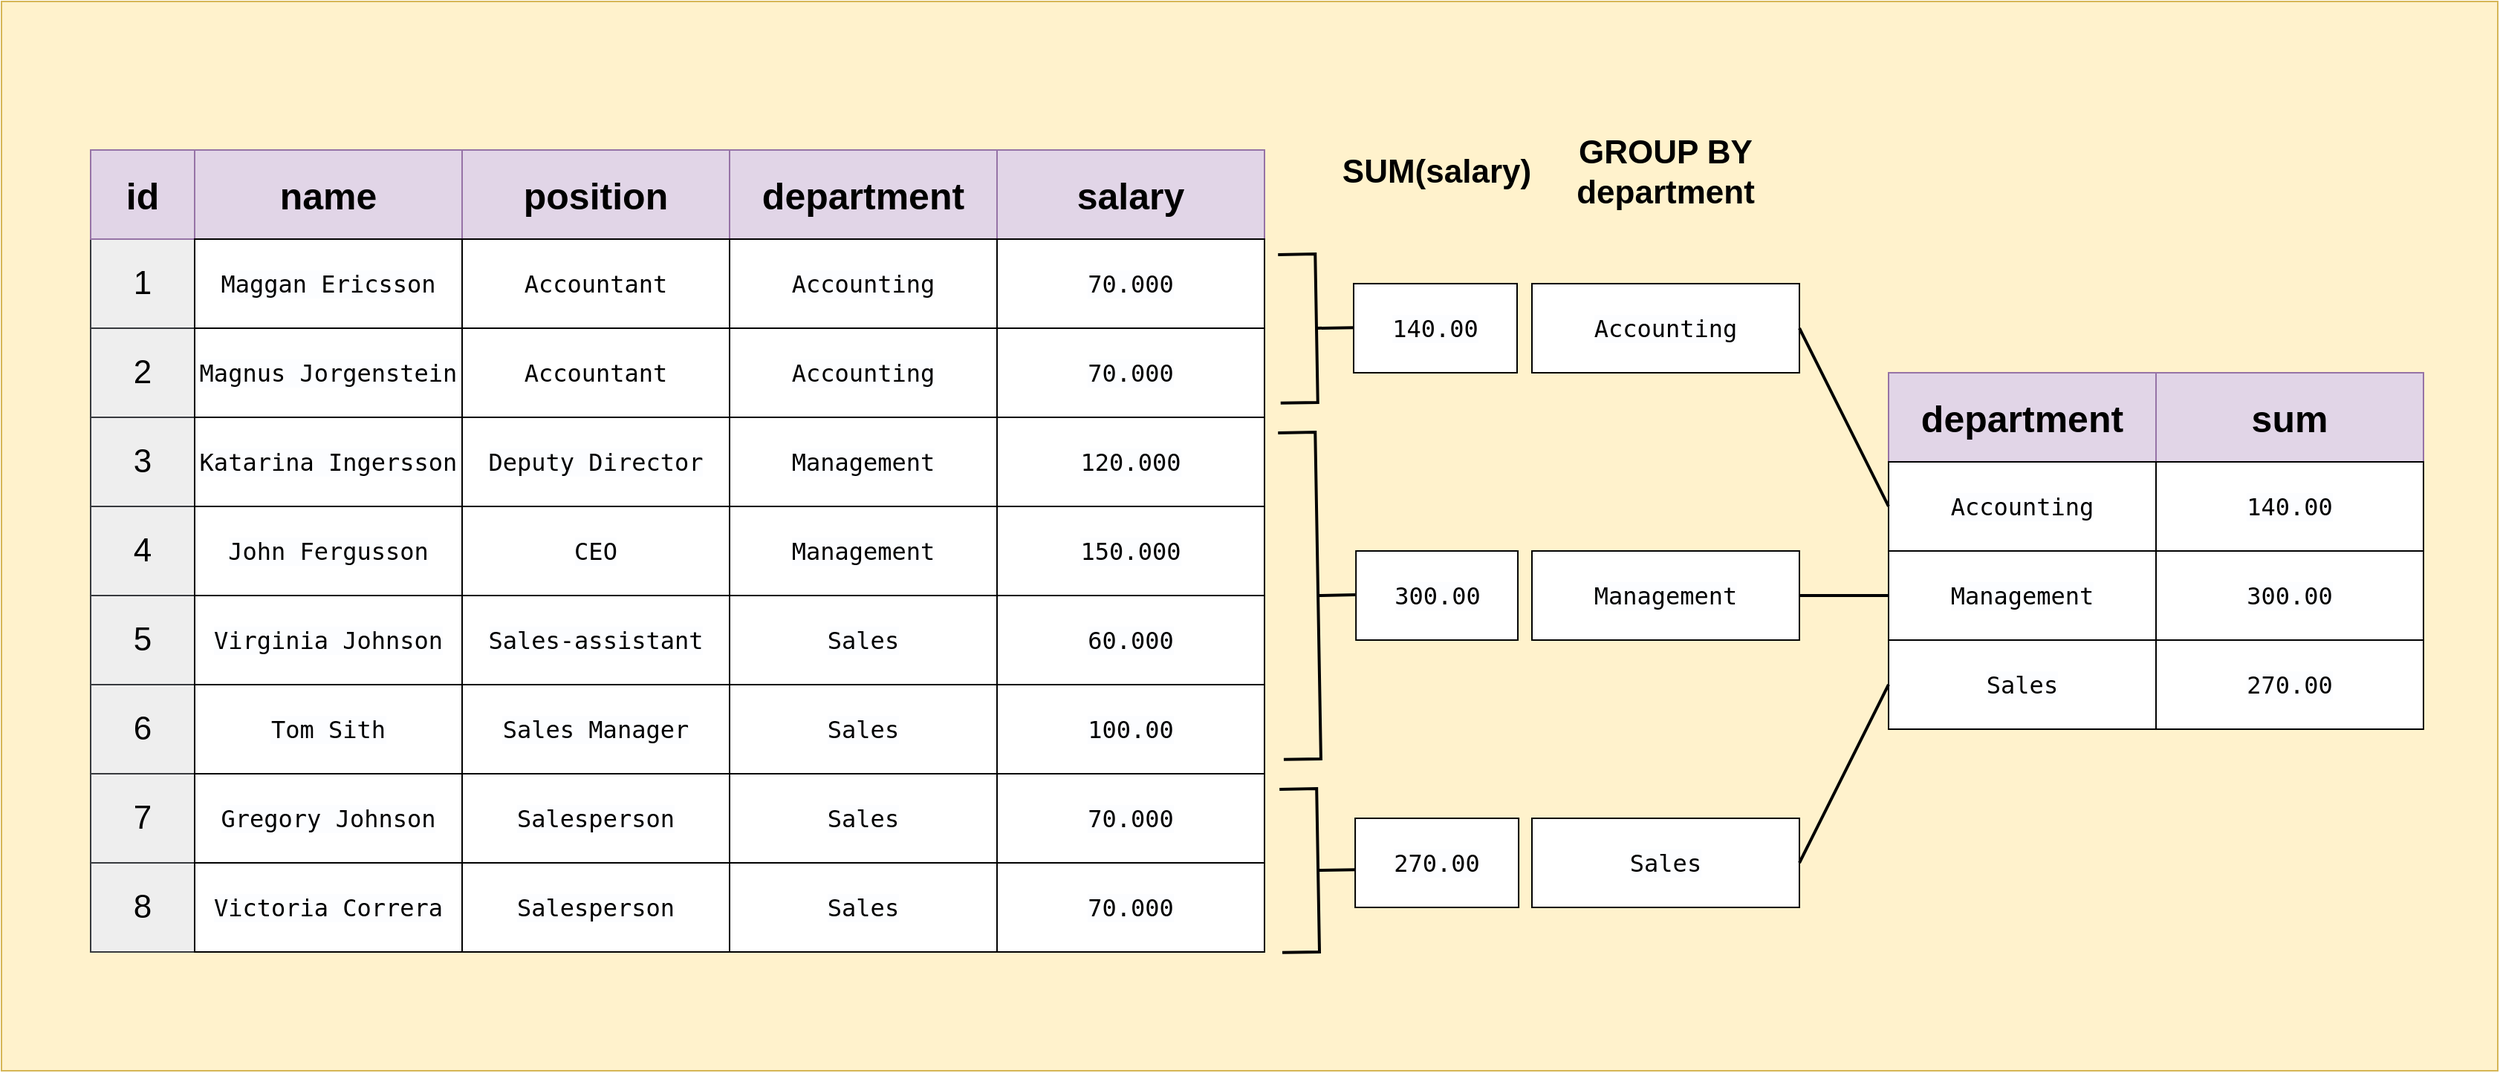 <mxfile version="14.9.2" type="github">
  <diagram id="wDNHoOu6Jpko1F6MiR0f" name="Page-1">
    <mxGraphModel dx="1350" dy="737" grid="1" gridSize="10" guides="1" tooltips="1" connect="1" arrows="1" fold="1" page="1" pageScale="1" pageWidth="100827" pageHeight="10000" math="0" shadow="0">
      <root>
        <mxCell id="0" />
        <mxCell id="1" parent="0" />
        <mxCell id="MJIMx1O3fb0VPixdZPdm-53" value="" style="rounded=0;whiteSpace=wrap;html=1;fillColor=#fff2cc;strokeColor=#d6b656;" vertex="1" parent="1">
          <mxGeometry x="670" y="650" width="1680" height="720" as="geometry" />
        </mxCell>
        <mxCell id="MJIMx1O3fb0VPixdZPdm-6" value="&lt;font style=&quot;font-size: 22px&quot;&gt;1&lt;/font&gt;" style="rounded=0;whiteSpace=wrap;html=1;fillColor=#eeeeee;strokeColor=#36393d;" vertex="1" parent="1">
          <mxGeometry x="730" y="810" width="70" height="60" as="geometry" />
        </mxCell>
        <mxCell id="MJIMx1O3fb0VPixdZPdm-7" value="&lt;b&gt;&lt;font style=&quot;font-size: 25px&quot;&gt;name&lt;/font&gt;&lt;/b&gt;" style="rounded=0;whiteSpace=wrap;html=1;fillColor=#e1d5e7;strokeColor=#9673a6;" vertex="1" parent="1">
          <mxGeometry x="800" y="750" width="180" height="60" as="geometry" />
        </mxCell>
        <mxCell id="MJIMx1O3fb0VPixdZPdm-8" value="&lt;b&gt;&lt;font style=&quot;font-size: 25px&quot;&gt;position&lt;/font&gt;&lt;/b&gt;" style="rounded=0;whiteSpace=wrap;html=1;fillColor=#e1d5e7;strokeColor=#9673a6;" vertex="1" parent="1">
          <mxGeometry x="980" y="750" width="180" height="60" as="geometry" />
        </mxCell>
        <mxCell id="MJIMx1O3fb0VPixdZPdm-9" value="&lt;b&gt;&lt;font style=&quot;font-size: 25px&quot;&gt;department&lt;/font&gt;&lt;/b&gt;" style="rounded=0;whiteSpace=wrap;html=1;fillColor=#e1d5e7;strokeColor=#9673a6;" vertex="1" parent="1">
          <mxGeometry x="1160" y="750" width="180" height="60" as="geometry" />
        </mxCell>
        <mxCell id="MJIMx1O3fb0VPixdZPdm-10" value="&lt;b&gt;&lt;font style=&quot;font-size: 25px&quot;&gt;salary&lt;/font&gt;&lt;/b&gt;" style="rounded=0;whiteSpace=wrap;html=1;fillColor=#e1d5e7;strokeColor=#9673a6;" vertex="1" parent="1">
          <mxGeometry x="1340" y="750" width="180" height="60" as="geometry" />
        </mxCell>
        <mxCell id="MJIMx1O3fb0VPixdZPdm-11" value="&lt;b&gt;&lt;font style=&quot;font-size: 25px&quot;&gt;id&lt;/font&gt;&lt;/b&gt;" style="rounded=0;whiteSpace=wrap;html=1;fillColor=#e1d5e7;strokeColor=#9673a6;" vertex="1" parent="1">
          <mxGeometry x="730" y="750" width="70" height="60" as="geometry" />
        </mxCell>
        <mxCell id="MJIMx1O3fb0VPixdZPdm-12" value="&lt;font style=&quot;font-size: 22px&quot;&gt;2&lt;/font&gt;" style="rounded=0;whiteSpace=wrap;html=1;fillColor=#eeeeee;strokeColor=#36393d;" vertex="1" parent="1">
          <mxGeometry x="730" y="870" width="70" height="60" as="geometry" />
        </mxCell>
        <mxCell id="MJIMx1O3fb0VPixdZPdm-13" value="&lt;font style=&quot;font-size: 22px&quot;&gt;3&lt;/font&gt;" style="rounded=0;whiteSpace=wrap;html=1;fillColor=#eeeeee;strokeColor=#36393d;" vertex="1" parent="1">
          <mxGeometry x="730" y="930" width="70" height="60" as="geometry" />
        </mxCell>
        <mxCell id="MJIMx1O3fb0VPixdZPdm-14" value="&lt;font style=&quot;font-size: 22px&quot;&gt;4&lt;/font&gt;" style="rounded=0;whiteSpace=wrap;html=1;fillColor=#eeeeee;strokeColor=#36393d;" vertex="1" parent="1">
          <mxGeometry x="730" y="990" width="70" height="60" as="geometry" />
        </mxCell>
        <mxCell id="MJIMx1O3fb0VPixdZPdm-15" value="&lt;font style=&quot;font-size: 22px&quot;&gt;5&lt;/font&gt;" style="rounded=0;whiteSpace=wrap;html=1;fillColor=#eeeeee;strokeColor=#36393d;" vertex="1" parent="1">
          <mxGeometry x="730" y="1050" width="70" height="60" as="geometry" />
        </mxCell>
        <mxCell id="MJIMx1O3fb0VPixdZPdm-16" value="&lt;font style=&quot;font-size: 22px&quot;&gt;6&lt;/font&gt;" style="rounded=0;whiteSpace=wrap;html=1;fillColor=#eeeeee;strokeColor=#36393d;" vertex="1" parent="1">
          <mxGeometry x="730" y="1110" width="70" height="60" as="geometry" />
        </mxCell>
        <mxCell id="MJIMx1O3fb0VPixdZPdm-17" value="&lt;font style=&quot;font-size: 22px&quot;&gt;7&lt;/font&gt;" style="rounded=0;whiteSpace=wrap;html=1;fillColor=#eeeeee;strokeColor=#36393d;" vertex="1" parent="1">
          <mxGeometry x="730" y="1170" width="70" height="60" as="geometry" />
        </mxCell>
        <mxCell id="MJIMx1O3fb0VPixdZPdm-18" value="&lt;font style=&quot;font-size: 22px&quot;&gt;8&lt;/font&gt;" style="rounded=0;whiteSpace=wrap;html=1;fillColor=#eeeeee;strokeColor=#36393d;" vertex="1" parent="1">
          <mxGeometry x="730" y="1230" width="70" height="60" as="geometry" />
        </mxCell>
        <mxCell id="MJIMx1O3fb0VPixdZPdm-19" value="&lt;span style=&quot;font-family: &amp;#34;droid sans mono&amp;#34; , monospace , monospace , &amp;#34;droid sans fallback&amp;#34; ; font-size: 16px ; background-color: rgb(252 , 253 , 255)&quot;&gt;Maggan Ericsson&lt;/span&gt;" style="rounded=0;whiteSpace=wrap;html=1;" vertex="1" parent="1">
          <mxGeometry x="800" y="810" width="180" height="60" as="geometry" />
        </mxCell>
        <mxCell id="MJIMx1O3fb0VPixdZPdm-20" value="&lt;span style=&quot;font-family: &amp;#34;droid sans mono&amp;#34; , monospace , monospace , &amp;#34;droid sans fallback&amp;#34; ; font-size: 16px ; background-color: rgb(252 , 253 , 255)&quot;&gt;Magnus Jorgenstein&lt;/span&gt;" style="rounded=0;whiteSpace=wrap;html=1;" vertex="1" parent="1">
          <mxGeometry x="800" y="870" width="180" height="60" as="geometry" />
        </mxCell>
        <mxCell id="MJIMx1O3fb0VPixdZPdm-21" value="&lt;font face=&quot;droid sans mono, monospace, monospace, droid sans fallback&quot;&gt;&lt;span style=&quot;font-size: 16px ; background-color: rgb(252 , 253 , 255)&quot;&gt;Virginia Johnson&lt;/span&gt;&lt;/font&gt;" style="rounded=0;whiteSpace=wrap;html=1;" vertex="1" parent="1">
          <mxGeometry x="800" y="1050" width="180" height="60" as="geometry" />
        </mxCell>
        <mxCell id="MJIMx1O3fb0VPixdZPdm-22" value="&lt;font face=&quot;droid sans mono, monospace, monospace, droid sans fallback&quot;&gt;&lt;span style=&quot;font-size: 16px ; background-color: rgb(252 , 253 , 255)&quot;&gt;Tom Sith&lt;/span&gt;&lt;/font&gt;" style="rounded=0;whiteSpace=wrap;html=1;" vertex="1" parent="1">
          <mxGeometry x="800" y="1110" width="180" height="60" as="geometry" />
        </mxCell>
        <mxCell id="MJIMx1O3fb0VPixdZPdm-23" value="&lt;span style=&quot;font-family: &amp;#34;droid sans mono&amp;#34; , monospace , monospace , &amp;#34;droid sans fallback&amp;#34; ; font-size: 16px ; background-color: rgb(252 , 253 , 255)&quot;&gt;Gregory Johnson&lt;/span&gt;" style="rounded=0;whiteSpace=wrap;html=1;" vertex="1" parent="1">
          <mxGeometry x="800" y="1170" width="180" height="60" as="geometry" />
        </mxCell>
        <mxCell id="MJIMx1O3fb0VPixdZPdm-24" value="&lt;span style=&quot;font-family: &amp;#34;droid sans mono&amp;#34; , monospace , monospace , &amp;#34;droid sans fallback&amp;#34; ; font-size: 16px ; background-color: rgb(252 , 253 , 255)&quot;&gt;Victoria Correra&lt;/span&gt;" style="rounded=0;whiteSpace=wrap;html=1;" vertex="1" parent="1">
          <mxGeometry x="800" y="1230" width="180" height="60" as="geometry" />
        </mxCell>
        <mxCell id="MJIMx1O3fb0VPixdZPdm-25" value="&lt;span style=&quot;font-family: &amp;#34;droid sans mono&amp;#34; , monospace , monospace , &amp;#34;droid sans fallback&amp;#34; ; font-size: 16px ; background-color: rgb(252 , 253 , 255)&quot;&gt;Katarina Ingersson&lt;/span&gt;" style="rounded=0;whiteSpace=wrap;html=1;" vertex="1" parent="1">
          <mxGeometry x="800" y="930" width="180" height="60" as="geometry" />
        </mxCell>
        <mxCell id="MJIMx1O3fb0VPixdZPdm-26" value="&lt;span style=&quot;font-family: &amp;#34;droid sans mono&amp;#34; , monospace , monospace , &amp;#34;droid sans fallback&amp;#34; ; font-size: 16px ; background-color: rgb(252 , 253 , 255)&quot;&gt;John Fergusson&lt;/span&gt;" style="rounded=0;whiteSpace=wrap;html=1;" vertex="1" parent="1">
          <mxGeometry x="800" y="990" width="180" height="60" as="geometry" />
        </mxCell>
        <mxCell id="MJIMx1O3fb0VPixdZPdm-27" value="&lt;span style=&quot;font-family: &amp;#34;droid sans mono&amp;#34; , monospace , monospace , &amp;#34;droid sans fallback&amp;#34; ; font-size: 16px ; background-color: rgb(252 , 253 , 255)&quot;&gt;Accounting&lt;/span&gt;" style="rounded=0;whiteSpace=wrap;html=1;" vertex="1" parent="1">
          <mxGeometry x="1160" y="810" width="180" height="60" as="geometry" />
        </mxCell>
        <mxCell id="MJIMx1O3fb0VPixdZPdm-28" value="&lt;span style=&quot;font-family: &amp;#34;droid sans mono&amp;#34; , monospace , monospace , &amp;#34;droid sans fallback&amp;#34; ; font-size: 16px&quot;&gt;Accountant&lt;/span&gt;" style="rounded=0;whiteSpace=wrap;html=1;" vertex="1" parent="1">
          <mxGeometry x="980" y="870" width="180" height="60" as="geometry" />
        </mxCell>
        <mxCell id="MJIMx1O3fb0VPixdZPdm-29" value="&lt;span style=&quot;font-family: &amp;#34;droid sans mono&amp;#34; , monospace , monospace , &amp;#34;droid sans fallback&amp;#34; ; font-size: 16px ; background-color: rgb(252 , 253 , 255)&quot;&gt;Sales-assistant&lt;/span&gt;" style="rounded=0;whiteSpace=wrap;html=1;" vertex="1" parent="1">
          <mxGeometry x="980" y="1050" width="180" height="60" as="geometry" />
        </mxCell>
        <mxCell id="MJIMx1O3fb0VPixdZPdm-30" value="&lt;span style=&quot;font-family: &amp;#34;droid sans mono&amp;#34; , monospace , monospace , &amp;#34;droid sans fallback&amp;#34; ; font-size: 16px ; background-color: rgb(252 , 253 , 255)&quot;&gt;Sales Manager&lt;/span&gt;" style="rounded=0;whiteSpace=wrap;html=1;" vertex="1" parent="1">
          <mxGeometry x="980" y="1110" width="180" height="60" as="geometry" />
        </mxCell>
        <mxCell id="MJIMx1O3fb0VPixdZPdm-31" value="&lt;span style=&quot;font-family: &amp;#34;droid sans mono&amp;#34; , monospace , monospace , &amp;#34;droid sans fallback&amp;#34; ; font-size: 16px ; background-color: rgb(252 , 253 , 255)&quot;&gt;Salesperson&lt;/span&gt;" style="rounded=0;whiteSpace=wrap;html=1;" vertex="1" parent="1">
          <mxGeometry x="980" y="1170" width="180" height="60" as="geometry" />
        </mxCell>
        <mxCell id="MJIMx1O3fb0VPixdZPdm-32" value="&lt;span style=&quot;font-family: &amp;#34;droid sans mono&amp;#34; , monospace , monospace , &amp;#34;droid sans fallback&amp;#34; ; font-size: 16px ; background-color: rgb(252 , 253 , 255)&quot;&gt;Salesperson&lt;/span&gt;" style="rounded=0;whiteSpace=wrap;html=1;" vertex="1" parent="1">
          <mxGeometry x="980" y="1230" width="180" height="60" as="geometry" />
        </mxCell>
        <mxCell id="MJIMx1O3fb0VPixdZPdm-33" value="&lt;span style=&quot;font-family: &amp;#34;droid sans mono&amp;#34; , monospace , monospace , &amp;#34;droid sans fallback&amp;#34; ; font-size: 16px ; background-color: rgb(252 , 253 , 255)&quot;&gt;Deputy Director&lt;/span&gt;" style="rounded=0;whiteSpace=wrap;html=1;" vertex="1" parent="1">
          <mxGeometry x="980" y="930" width="180" height="60" as="geometry" />
        </mxCell>
        <mxCell id="MJIMx1O3fb0VPixdZPdm-34" value="&lt;span style=&quot;font-family: &amp;#34;droid sans mono&amp;#34; , monospace , monospace , &amp;#34;droid sans fallback&amp;#34; ; font-size: 16px ; background-color: rgb(252 , 253 , 255)&quot;&gt;CEO&lt;/span&gt;" style="rounded=0;whiteSpace=wrap;html=1;" vertex="1" parent="1">
          <mxGeometry x="980" y="990" width="180" height="60" as="geometry" />
        </mxCell>
        <mxCell id="MJIMx1O3fb0VPixdZPdm-35" value="&lt;font face=&quot;droid sans mono, monospace, monospace, droid sans fallback&quot;&gt;&lt;span style=&quot;font-size: 16px&quot;&gt;Accountant&lt;/span&gt;&lt;/font&gt;" style="rounded=0;whiteSpace=wrap;html=1;" vertex="1" parent="1">
          <mxGeometry x="980" y="810" width="180" height="60" as="geometry" />
        </mxCell>
        <mxCell id="MJIMx1O3fb0VPixdZPdm-36" value="&lt;span style=&quot;font-family: &amp;#34;droid sans mono&amp;#34; , monospace , monospace , &amp;#34;droid sans fallback&amp;#34; ; font-size: 16px ; background-color: rgb(252 , 253 , 255)&quot;&gt;70.000&lt;/span&gt;" style="rounded=0;whiteSpace=wrap;html=1;" vertex="1" parent="1">
          <mxGeometry x="1340" y="810" width="180" height="60" as="geometry" />
        </mxCell>
        <mxCell id="MJIMx1O3fb0VPixdZPdm-37" value="&lt;span style=&quot;font-family: &amp;#34;droid sans mono&amp;#34; , monospace , monospace , &amp;#34;droid sans fallback&amp;#34; ; font-size: 16px ; background-color: rgb(252 , 253 , 255)&quot;&gt;Accounting&lt;/span&gt;" style="rounded=0;whiteSpace=wrap;html=1;" vertex="1" parent="1">
          <mxGeometry x="1160" y="870" width="180" height="60" as="geometry" />
        </mxCell>
        <mxCell id="MJIMx1O3fb0VPixdZPdm-38" value="&lt;span style=&quot;font-family: &amp;#34;droid sans mono&amp;#34; , monospace , monospace , &amp;#34;droid sans fallback&amp;#34; ; font-size: 16px ; background-color: rgb(252 , 253 , 255)&quot;&gt;Sales&lt;/span&gt;" style="rounded=0;whiteSpace=wrap;html=1;" vertex="1" parent="1">
          <mxGeometry x="1160" y="1170" width="180" height="60" as="geometry" />
        </mxCell>
        <mxCell id="MJIMx1O3fb0VPixdZPdm-39" value="&lt;span style=&quot;font-family: &amp;#34;droid sans mono&amp;#34; , monospace , monospace , &amp;#34;droid sans fallback&amp;#34; ; font-size: 16px ; background-color: rgb(252 , 253 , 255)&quot;&gt;Sales&lt;/span&gt;" style="rounded=0;whiteSpace=wrap;html=1;" vertex="1" parent="1">
          <mxGeometry x="1160" y="1230" width="180" height="60" as="geometry" />
        </mxCell>
        <mxCell id="MJIMx1O3fb0VPixdZPdm-40" value="&lt;span style=&quot;font-family: &amp;#34;droid sans mono&amp;#34; , monospace , monospace , &amp;#34;droid sans fallback&amp;#34; ; font-size: 16px ; background-color: rgb(252 , 253 , 255)&quot;&gt;Sales&lt;/span&gt;" style="rounded=0;whiteSpace=wrap;html=1;" vertex="1" parent="1">
          <mxGeometry x="1160" y="1050" width="180" height="60" as="geometry" />
        </mxCell>
        <mxCell id="MJIMx1O3fb0VPixdZPdm-41" value="&lt;span style=&quot;font-family: &amp;#34;droid sans mono&amp;#34; , monospace , monospace , &amp;#34;droid sans fallback&amp;#34; ; font-size: 16px ; background-color: rgb(252 , 253 , 255)&quot;&gt;Sales&lt;/span&gt;" style="rounded=0;whiteSpace=wrap;html=1;" vertex="1" parent="1">
          <mxGeometry x="1160" y="1110" width="180" height="60" as="geometry" />
        </mxCell>
        <mxCell id="MJIMx1O3fb0VPixdZPdm-42" value="&lt;span style=&quot;font-family: &amp;#34;droid sans mono&amp;#34; , monospace , monospace , &amp;#34;droid sans fallback&amp;#34; ; font-size: 16px ; background-color: rgb(252 , 253 , 255)&quot;&gt;Management&lt;/span&gt;" style="rounded=0;whiteSpace=wrap;html=1;" vertex="1" parent="1">
          <mxGeometry x="1160" y="930" width="180" height="60" as="geometry" />
        </mxCell>
        <mxCell id="MJIMx1O3fb0VPixdZPdm-43" value="&lt;span style=&quot;font-family: &amp;#34;droid sans mono&amp;#34; , monospace , monospace , &amp;#34;droid sans fallback&amp;#34; ; font-size: 16px ; background-color: rgb(252 , 253 , 255)&quot;&gt;Management&lt;/span&gt;" style="rounded=0;whiteSpace=wrap;html=1;" vertex="1" parent="1">
          <mxGeometry x="1160" y="990" width="180" height="60" as="geometry" />
        </mxCell>
        <mxCell id="MJIMx1O3fb0VPixdZPdm-44" value="&lt;span style=&quot;font-family: &amp;#34;droid sans mono&amp;#34; , monospace , monospace , &amp;#34;droid sans fallback&amp;#34; ; font-size: 16px ; background-color: rgb(252 , 253 , 255)&quot;&gt;70.000&lt;/span&gt;" style="rounded=0;whiteSpace=wrap;html=1;" vertex="1" parent="1">
          <mxGeometry x="1340" y="870" width="180" height="60" as="geometry" />
        </mxCell>
        <mxCell id="MJIMx1O3fb0VPixdZPdm-45" value="&lt;span style=&quot;font-family: &amp;#34;droid sans mono&amp;#34; , monospace , monospace , &amp;#34;droid sans fallback&amp;#34; ; font-size: 16px ; background-color: rgb(252 , 253 , 255)&quot;&gt;60.000&lt;/span&gt;" style="rounded=0;whiteSpace=wrap;html=1;" vertex="1" parent="1">
          <mxGeometry x="1340" y="1050" width="180" height="60" as="geometry" />
        </mxCell>
        <mxCell id="MJIMx1O3fb0VPixdZPdm-46" value="&lt;span style=&quot;font-family: &amp;#34;droid sans mono&amp;#34; , monospace , monospace , &amp;#34;droid sans fallback&amp;#34; ; font-size: 16px ; background-color: rgb(252 , 253 , 255)&quot;&gt;100.00&lt;/span&gt;" style="rounded=0;whiteSpace=wrap;html=1;" vertex="1" parent="1">
          <mxGeometry x="1340" y="1110" width="180" height="60" as="geometry" />
        </mxCell>
        <mxCell id="MJIMx1O3fb0VPixdZPdm-47" value="&lt;span style=&quot;font-family: &amp;#34;droid sans mono&amp;#34; , monospace , monospace , &amp;#34;droid sans fallback&amp;#34; ; font-size: 16px ; background-color: rgb(252 , 253 , 255)&quot;&gt;70.000&lt;/span&gt;" style="rounded=0;whiteSpace=wrap;html=1;" vertex="1" parent="1">
          <mxGeometry x="1340" y="1170" width="180" height="60" as="geometry" />
        </mxCell>
        <mxCell id="MJIMx1O3fb0VPixdZPdm-48" value="&lt;span style=&quot;font-family: &amp;#34;droid sans mono&amp;#34; , monospace , monospace , &amp;#34;droid sans fallback&amp;#34; ; font-size: 16px ; background-color: rgb(252 , 253 , 255)&quot;&gt;70.000&lt;/span&gt;" style="rounded=0;whiteSpace=wrap;html=1;" vertex="1" parent="1">
          <mxGeometry x="1340" y="1230" width="180" height="60" as="geometry" />
        </mxCell>
        <mxCell id="MJIMx1O3fb0VPixdZPdm-49" value="&lt;span style=&quot;font-family: &amp;#34;droid sans mono&amp;#34; , monospace , monospace , &amp;#34;droid sans fallback&amp;#34; ; font-size: 16px ; background-color: rgb(252 , 253 , 255)&quot;&gt;120.000&lt;/span&gt;" style="rounded=0;whiteSpace=wrap;html=1;" vertex="1" parent="1">
          <mxGeometry x="1340" y="930" width="180" height="60" as="geometry" />
        </mxCell>
        <mxCell id="MJIMx1O3fb0VPixdZPdm-50" value="&lt;span style=&quot;font-family: &amp;#34;droid sans mono&amp;#34; , monospace , monospace , &amp;#34;droid sans fallback&amp;#34; ; font-size: 16px ; background-color: rgb(252 , 253 , 255)&quot;&gt;150.000&lt;/span&gt;" style="rounded=0;whiteSpace=wrap;html=1;" vertex="1" parent="1">
          <mxGeometry x="1340" y="990" width="180" height="60" as="geometry" />
        </mxCell>
        <mxCell id="MJIMx1O3fb0VPixdZPdm-54" value="&lt;b&gt;&lt;font style=&quot;font-size: 25px&quot;&gt;department&lt;/font&gt;&lt;/b&gt;" style="rounded=0;whiteSpace=wrap;html=1;fillColor=#e1d5e7;strokeColor=#9673a6;" vertex="1" parent="1">
          <mxGeometry x="1940" y="899.99" width="180" height="60" as="geometry" />
        </mxCell>
        <mxCell id="MJIMx1O3fb0VPixdZPdm-55" value="&lt;span style=&quot;font-family: &amp;#34;droid sans mono&amp;#34; , monospace , monospace , &amp;#34;droid sans fallback&amp;#34; ; font-size: 16px ; background-color: rgb(252 , 253 , 255)&quot;&gt;Accounting&lt;/span&gt;" style="rounded=0;whiteSpace=wrap;html=1;" vertex="1" parent="1">
          <mxGeometry x="1700" y="840" width="180" height="60" as="geometry" />
        </mxCell>
        <mxCell id="MJIMx1O3fb0VPixdZPdm-56" value="&lt;span style=&quot;font-family: &amp;#34;droid sans mono&amp;#34; , monospace , monospace , &amp;#34;droid sans fallback&amp;#34; ; font-size: 16px ; background-color: rgb(252 , 253 , 255)&quot;&gt;Sales&lt;/span&gt;" style="rounded=0;whiteSpace=wrap;html=1;" vertex="1" parent="1">
          <mxGeometry x="1700" y="1200" width="180" height="60" as="geometry" />
        </mxCell>
        <mxCell id="MJIMx1O3fb0VPixdZPdm-57" value="&lt;span style=&quot;font-family: &amp;#34;droid sans mono&amp;#34; , monospace , monospace , &amp;#34;droid sans fallback&amp;#34; ; font-size: 16px ; background-color: rgb(252 , 253 , 255)&quot;&gt;Management&lt;/span&gt;" style="rounded=0;whiteSpace=wrap;html=1;" vertex="1" parent="1">
          <mxGeometry x="1700" y="1019.99" width="180" height="60" as="geometry" />
        </mxCell>
        <mxCell id="MJIMx1O3fb0VPixdZPdm-58" value="" style="strokeWidth=2;html=1;shape=mxgraph.flowchart.annotation_2;align=left;labelPosition=right;pointerEvents=1;rotation=-181;" vertex="1" parent="1">
          <mxGeometry x="1530" y="820" width="50" height="100" as="geometry" />
        </mxCell>
        <mxCell id="MJIMx1O3fb0VPixdZPdm-59" value="" style="strokeWidth=2;html=1;shape=mxgraph.flowchart.annotation_2;align=left;labelPosition=right;pointerEvents=1;rotation=-181;" vertex="1" parent="1">
          <mxGeometry x="1531.05" y="939.99" width="50" height="220" as="geometry" />
        </mxCell>
        <mxCell id="MJIMx1O3fb0VPixdZPdm-60" value="" style="strokeWidth=2;html=1;shape=mxgraph.flowchart.annotation_2;align=left;labelPosition=right;pointerEvents=1;rotation=-181;" vertex="1" parent="1">
          <mxGeometry x="1531.05" y="1180" width="50" height="110" as="geometry" />
        </mxCell>
        <mxCell id="MJIMx1O3fb0VPixdZPdm-66" value="&lt;span style=&quot;font-family: &amp;#34;droid sans mono&amp;#34; , monospace , monospace , &amp;#34;droid sans fallback&amp;#34; ; font-size: 16px ; background-color: rgb(252 , 253 , 255)&quot;&gt;Accounting&lt;/span&gt;" style="rounded=0;whiteSpace=wrap;html=1;" vertex="1" parent="1">
          <mxGeometry x="1940" y="959.99" width="180" height="60" as="geometry" />
        </mxCell>
        <mxCell id="MJIMx1O3fb0VPixdZPdm-67" value="&lt;span style=&quot;font-family: &amp;#34;droid sans mono&amp;#34; , monospace , monospace , &amp;#34;droid sans fallback&amp;#34; ; font-size: 16px ; background-color: rgb(252 , 253 , 255)&quot;&gt;Sales&lt;/span&gt;" style="rounded=0;whiteSpace=wrap;html=1;" vertex="1" parent="1">
          <mxGeometry x="1940" y="1079.99" width="180" height="60" as="geometry" />
        </mxCell>
        <mxCell id="MJIMx1O3fb0VPixdZPdm-68" value="&lt;span style=&quot;font-family: &amp;#34;droid sans mono&amp;#34; , monospace , monospace , &amp;#34;droid sans fallback&amp;#34; ; font-size: 16px ; background-color: rgb(252 , 253 , 255)&quot;&gt;Management&lt;/span&gt;" style="rounded=0;whiteSpace=wrap;html=1;" vertex="1" parent="1">
          <mxGeometry x="1940" y="1019.99" width="180" height="60" as="geometry" />
        </mxCell>
        <mxCell id="MJIMx1O3fb0VPixdZPdm-70" value="" style="endArrow=none;html=1;strokeWidth=2;entryX=0;entryY=0.5;entryDx=0;entryDy=0;exitX=1;exitY=0.5;exitDx=0;exitDy=0;" edge="1" parent="1" source="MJIMx1O3fb0VPixdZPdm-55" target="MJIMx1O3fb0VPixdZPdm-66">
          <mxGeometry width="50" height="50" relative="1" as="geometry">
            <mxPoint x="1761.05" y="880" as="sourcePoint" />
            <mxPoint x="1811.05" y="830" as="targetPoint" />
          </mxGeometry>
        </mxCell>
        <mxCell id="MJIMx1O3fb0VPixdZPdm-71" value="" style="endArrow=none;html=1;strokeWidth=2;exitX=1;exitY=0.5;exitDx=0;exitDy=0;entryX=0;entryY=0.5;entryDx=0;entryDy=0;" edge="1" parent="1" source="MJIMx1O3fb0VPixdZPdm-56" target="MJIMx1O3fb0VPixdZPdm-67">
          <mxGeometry width="50" height="50" relative="1" as="geometry">
            <mxPoint x="1780" y="1110" as="sourcePoint" />
            <mxPoint x="1830" y="1060" as="targetPoint" />
          </mxGeometry>
        </mxCell>
        <mxCell id="MJIMx1O3fb0VPixdZPdm-72" value="" style="endArrow=none;html=1;strokeWidth=2;entryX=0;entryY=0.5;entryDx=0;entryDy=0;exitX=1;exitY=0.5;exitDx=0;exitDy=0;" edge="1" parent="1" source="MJIMx1O3fb0VPixdZPdm-57" target="MJIMx1O3fb0VPixdZPdm-68">
          <mxGeometry width="50" height="50" relative="1" as="geometry">
            <mxPoint x="1761.05" y="1240" as="sourcePoint" />
            <mxPoint x="1811.05" y="1190" as="targetPoint" />
          </mxGeometry>
        </mxCell>
        <mxCell id="MJIMx1O3fb0VPixdZPdm-73" value="&lt;b&gt;&lt;font style=&quot;font-size: 22px&quot;&gt;GROUP BY department&lt;/font&gt;&lt;/b&gt;" style="text;html=1;strokeColor=none;fillColor=none;align=center;verticalAlign=middle;whiteSpace=wrap;rounded=0;" vertex="1" parent="1">
          <mxGeometry x="1700" y="730" width="180" height="70" as="geometry" />
        </mxCell>
        <mxCell id="MJIMx1O3fb0VPixdZPdm-74" value="&lt;b&gt;&lt;font style=&quot;font-size: 25px&quot;&gt;sum&lt;/font&gt;&lt;/b&gt;" style="rounded=0;whiteSpace=wrap;html=1;fillColor=#e1d5e7;strokeColor=#9673a6;" vertex="1" parent="1">
          <mxGeometry x="2120" y="900" width="180" height="60" as="geometry" />
        </mxCell>
        <mxCell id="MJIMx1O3fb0VPixdZPdm-75" value="&lt;span style=&quot;font-family: &amp;#34;droid sans mono&amp;#34; , monospace , monospace , &amp;#34;droid sans fallback&amp;#34; ; font-size: 16px ; background-color: rgb(252 , 253 , 255)&quot;&gt;140.00&lt;/span&gt;" style="rounded=0;whiteSpace=wrap;html=1;" vertex="1" parent="1">
          <mxGeometry x="2120" y="960" width="180" height="60" as="geometry" />
        </mxCell>
        <mxCell id="MJIMx1O3fb0VPixdZPdm-76" value="&lt;span style=&quot;font-family: &amp;#34;droid sans mono&amp;#34; , monospace , monospace , &amp;#34;droid sans fallback&amp;#34; ; font-size: 16px ; background-color: rgb(252 , 253 , 255)&quot;&gt;270.00&lt;/span&gt;" style="rounded=0;whiteSpace=wrap;html=1;" vertex="1" parent="1">
          <mxGeometry x="2120" y="1080" width="180" height="60" as="geometry" />
        </mxCell>
        <mxCell id="MJIMx1O3fb0VPixdZPdm-77" value="&lt;span style=&quot;font-family: &amp;#34;droid sans mono&amp;#34; , monospace , monospace , &amp;#34;droid sans fallback&amp;#34; ; font-size: 16px ; background-color: rgb(252 , 253 , 255)&quot;&gt;300.00&lt;/span&gt;" style="rounded=0;whiteSpace=wrap;html=1;" vertex="1" parent="1">
          <mxGeometry x="2120" y="1020" width="180" height="60" as="geometry" />
        </mxCell>
        <mxCell id="MJIMx1O3fb0VPixdZPdm-78" value="&lt;span style=&quot;font-family: &amp;#34;droid sans mono&amp;#34; , monospace , monospace , &amp;#34;droid sans fallback&amp;#34; ; font-size: 16px ; background-color: rgb(252 , 253 , 255)&quot;&gt;140.00&lt;/span&gt;" style="rounded=0;whiteSpace=wrap;html=1;" vertex="1" parent="1">
          <mxGeometry x="1580" y="839.99" width="110" height="60" as="geometry" />
        </mxCell>
        <mxCell id="MJIMx1O3fb0VPixdZPdm-79" value="&lt;span style=&quot;font-family: &amp;#34;droid sans mono&amp;#34; , monospace , monospace , &amp;#34;droid sans fallback&amp;#34; ; font-size: 16px ; background-color: rgb(252 , 253 , 255)&quot;&gt;270.00&lt;/span&gt;" style="rounded=0;whiteSpace=wrap;html=1;" vertex="1" parent="1">
          <mxGeometry x="1581.05" y="1200" width="110" height="60" as="geometry" />
        </mxCell>
        <mxCell id="MJIMx1O3fb0VPixdZPdm-80" value="&lt;span style=&quot;font-family: &amp;#34;droid sans mono&amp;#34; , monospace , monospace , &amp;#34;droid sans fallback&amp;#34; ; font-size: 16px ; background-color: rgb(252 , 253 , 255)&quot;&gt;300.00&lt;/span&gt;" style="rounded=0;whiteSpace=wrap;html=1;" vertex="1" parent="1">
          <mxGeometry x="1581.58" y="1019.99" width="108.95" height="60" as="geometry" />
        </mxCell>
        <mxCell id="MJIMx1O3fb0VPixdZPdm-84" value="&lt;b&gt;&lt;font style=&quot;font-size: 22px&quot;&gt;SUM(salary)&lt;/font&gt;&lt;/b&gt;" style="text;html=1;strokeColor=none;fillColor=none;align=center;verticalAlign=middle;whiteSpace=wrap;rounded=0;" vertex="1" parent="1">
          <mxGeometry x="1546.05" y="730" width="180" height="70" as="geometry" />
        </mxCell>
      </root>
    </mxGraphModel>
  </diagram>
</mxfile>
